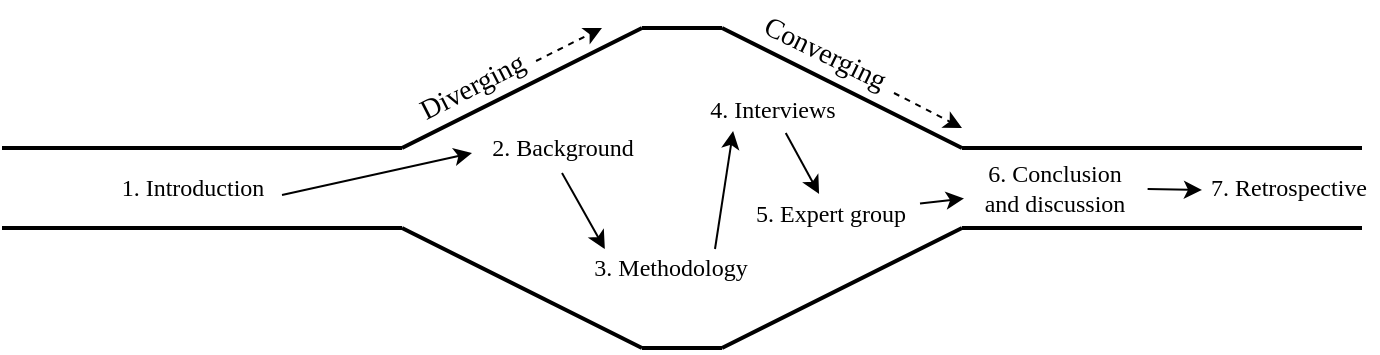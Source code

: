 <mxfile version="17.4.2" type="device"><diagram id="_GkALP4lcySEwYQduPJa" name="Page-1"><mxGraphModel dx="946" dy="672" grid="1" gridSize="10" guides="1" tooltips="1" connect="1" arrows="1" fold="1" page="1" pageScale="1" pageWidth="827" pageHeight="1169" math="0" shadow="0"><root><mxCell id="0"/><mxCell id="1" parent="0"/><mxCell id="DrgJFB9Jfnp0nGYI20hw-1" value="" style="endArrow=none;html=1;rounded=0;strokeWidth=2;" edge="1" parent="1"><mxGeometry width="50" height="50" relative="1" as="geometry"><mxPoint x="240" y="320" as="sourcePoint"/><mxPoint x="360" y="260" as="targetPoint"/></mxGeometry></mxCell><mxCell id="DrgJFB9Jfnp0nGYI20hw-2" value="" style="endArrow=none;html=1;rounded=0;strokeWidth=2;" edge="1" parent="1"><mxGeometry width="50" height="50" relative="1" as="geometry"><mxPoint x="240" y="360" as="sourcePoint"/><mxPoint x="360" y="420" as="targetPoint"/></mxGeometry></mxCell><mxCell id="DrgJFB9Jfnp0nGYI20hw-3" value="" style="endArrow=none;html=1;rounded=0;strokeWidth=2;" edge="1" parent="1"><mxGeometry width="50" height="50" relative="1" as="geometry"><mxPoint x="360" y="260" as="sourcePoint"/><mxPoint x="400" y="260" as="targetPoint"/></mxGeometry></mxCell><mxCell id="DrgJFB9Jfnp0nGYI20hw-4" value="" style="endArrow=none;html=1;rounded=0;strokeWidth=2;" edge="1" parent="1"><mxGeometry width="50" height="50" relative="1" as="geometry"><mxPoint x="360" y="420" as="sourcePoint"/><mxPoint x="400" y="420" as="targetPoint"/></mxGeometry></mxCell><mxCell id="DrgJFB9Jfnp0nGYI20hw-5" value="" style="endArrow=none;html=1;rounded=0;strokeWidth=2;" edge="1" parent="1"><mxGeometry width="50" height="50" relative="1" as="geometry"><mxPoint x="400" y="420" as="sourcePoint"/><mxPoint x="520" y="360" as="targetPoint"/></mxGeometry></mxCell><mxCell id="DrgJFB9Jfnp0nGYI20hw-6" value="" style="endArrow=none;html=1;rounded=0;strokeWidth=2;" edge="1" parent="1"><mxGeometry width="50" height="50" relative="1" as="geometry"><mxPoint x="400" y="260" as="sourcePoint"/><mxPoint x="520" y="320" as="targetPoint"/></mxGeometry></mxCell><mxCell id="DrgJFB9Jfnp0nGYI20hw-7" value="" style="endArrow=none;html=1;rounded=0;strokeWidth=2;" edge="1" parent="1"><mxGeometry width="50" height="50" relative="1" as="geometry"><mxPoint x="40" y="320" as="sourcePoint"/><mxPoint x="240" y="320" as="targetPoint"/></mxGeometry></mxCell><mxCell id="DrgJFB9Jfnp0nGYI20hw-8" value="" style="endArrow=none;html=1;rounded=0;strokeWidth=2;" edge="1" parent="1"><mxGeometry width="50" height="50" relative="1" as="geometry"><mxPoint x="40" y="360" as="sourcePoint"/><mxPoint x="240" y="360" as="targetPoint"/></mxGeometry></mxCell><mxCell id="DrgJFB9Jfnp0nGYI20hw-9" value="" style="endArrow=none;html=1;rounded=0;strokeWidth=2;" edge="1" parent="1"><mxGeometry width="50" height="50" relative="1" as="geometry"><mxPoint x="520" y="320" as="sourcePoint"/><mxPoint x="720" y="320" as="targetPoint"/></mxGeometry></mxCell><mxCell id="DrgJFB9Jfnp0nGYI20hw-10" value="" style="endArrow=none;html=1;rounded=0;strokeWidth=2;" edge="1" parent="1"><mxGeometry width="50" height="50" relative="1" as="geometry"><mxPoint x="520" y="360" as="sourcePoint"/><mxPoint x="720" y="360" as="targetPoint"/></mxGeometry></mxCell><mxCell id="DrgJFB9Jfnp0nGYI20hw-11" value="Converging" style="text;html=1;align=center;verticalAlign=middle;resizable=0;points=[];autosize=1;strokeColor=none;fillColor=none;rotation=26;fontFamily=CMU Sans Serif Medium;fontSize=14;" vertex="1" parent="1"><mxGeometry x="411" y="263" width="80" height="20" as="geometry"/></mxCell><mxCell id="DrgJFB9Jfnp0nGYI20hw-12" value="Diverging" style="text;html=1;align=center;verticalAlign=middle;resizable=0;points=[];autosize=1;strokeColor=none;fillColor=none;rotation=333;fontFamily=CMU Sans Serif Medium;fontSize=14;" vertex="1" parent="1"><mxGeometry x="240" y="280" width="70" height="20" as="geometry"/></mxCell><mxCell id="DrgJFB9Jfnp0nGYI20hw-13" value="1. Introduction" style="text;html=1;align=center;verticalAlign=middle;resizable=0;points=[];autosize=1;strokeColor=none;fillColor=none;fontFamily=CMU Sans Serif Medium;" vertex="1" parent="1"><mxGeometry x="90" y="330" width="90" height="20" as="geometry"/></mxCell><mxCell id="DrgJFB9Jfnp0nGYI20hw-14" value="2. Background" style="text;html=1;align=center;verticalAlign=middle;resizable=0;points=[];autosize=1;strokeColor=none;fillColor=none;fontFamily=CMU Sans Serif Medium;" vertex="1" parent="1"><mxGeometry x="275" y="310" width="90" height="20" as="geometry"/></mxCell><mxCell id="DrgJFB9Jfnp0nGYI20hw-15" value="3. Methodology" style="text;html=1;align=center;verticalAlign=middle;resizable=0;points=[];autosize=1;strokeColor=none;fillColor=none;fontFamily=CMU Sans Serif Medium;" vertex="1" parent="1"><mxGeometry x="329" y="370" width="90" height="20" as="geometry"/></mxCell><mxCell id="DrgJFB9Jfnp0nGYI20hw-16" value="4. Interviews" style="text;html=1;align=center;verticalAlign=middle;resizable=0;points=[];autosize=1;strokeColor=none;fillColor=none;fontFamily=CMU Sans Serif Medium;" vertex="1" parent="1"><mxGeometry x="385" y="291" width="80" height="20" as="geometry"/></mxCell><mxCell id="DrgJFB9Jfnp0nGYI20hw-17" value="5. Expert group" style="text;html=1;align=center;verticalAlign=middle;resizable=0;points=[];autosize=1;strokeColor=none;fillColor=none;fontFamily=CMU Sans Serif Medium;" vertex="1" parent="1"><mxGeometry x="409" y="343" width="90" height="20" as="geometry"/></mxCell><mxCell id="DrgJFB9Jfnp0nGYI20hw-18" value="6. Conclusion&lt;br style=&quot;font-size: 12px&quot;&gt;and discussion" style="text;html=1;align=center;verticalAlign=middle;resizable=0;points=[];autosize=1;strokeColor=none;fillColor=none;fontFamily=CMU Sans Serif Medium;fontSize=12;" vertex="1" parent="1"><mxGeometry x="521" y="325" width="90" height="30" as="geometry"/></mxCell><mxCell id="DrgJFB9Jfnp0nGYI20hw-19" value="" style="endArrow=classic;html=1;rounded=0;exitX=1;exitY=0.675;exitDx=0;exitDy=0;exitPerimeter=0;entryX=0;entryY=0.625;entryDx=0;entryDy=0;entryPerimeter=0;" edge="1" parent="1" source="DrgJFB9Jfnp0nGYI20hw-13" target="DrgJFB9Jfnp0nGYI20hw-14"><mxGeometry width="50" height="50" relative="1" as="geometry"><mxPoint x="270" y="240" as="sourcePoint"/><mxPoint x="320" y="190" as="targetPoint"/></mxGeometry></mxCell><mxCell id="DrgJFB9Jfnp0nGYI20hw-20" value="" style="endArrow=classic;html=1;rounded=0;exitX=0.5;exitY=1.125;exitDx=0;exitDy=0;exitPerimeter=0;entryX=0.138;entryY=0.025;entryDx=0;entryDy=0;entryPerimeter=0;" edge="1" parent="1" source="DrgJFB9Jfnp0nGYI20hw-14" target="DrgJFB9Jfnp0nGYI20hw-15"><mxGeometry width="50" height="50" relative="1" as="geometry"><mxPoint x="350" y="230" as="sourcePoint"/><mxPoint x="400" y="180" as="targetPoint"/></mxGeometry></mxCell><mxCell id="DrgJFB9Jfnp0nGYI20hw-21" value="" style="endArrow=classic;html=1;rounded=0;exitX=0.75;exitY=0.025;exitDx=0;exitDy=0;exitPerimeter=0;entryX=0.257;entryY=1.025;entryDx=0;entryDy=0;entryPerimeter=0;" edge="1" parent="1" source="DrgJFB9Jfnp0nGYI20hw-15" target="DrgJFB9Jfnp0nGYI20hw-16"><mxGeometry width="50" height="50" relative="1" as="geometry"><mxPoint x="480" y="560" as="sourcePoint"/><mxPoint x="530" y="510" as="targetPoint"/></mxGeometry></mxCell><mxCell id="DrgJFB9Jfnp0nGYI20hw-22" value="" style="endArrow=classic;html=1;rounded=0;exitX=0.586;exitY=1.075;exitDx=0;exitDy=0;exitPerimeter=0;" edge="1" parent="1" source="DrgJFB9Jfnp0nGYI20hw-16" target="DrgJFB9Jfnp0nGYI20hw-17"><mxGeometry width="50" height="50" relative="1" as="geometry"><mxPoint x="470" y="580" as="sourcePoint"/><mxPoint x="520" y="530" as="targetPoint"/></mxGeometry></mxCell><mxCell id="DrgJFB9Jfnp0nGYI20hw-23" value="" style="endArrow=classic;html=1;rounded=0;" edge="1" parent="1" source="DrgJFB9Jfnp0nGYI20hw-17" target="DrgJFB9Jfnp0nGYI20hw-18"><mxGeometry width="50" height="50" relative="1" as="geometry"><mxPoint x="570" y="480" as="sourcePoint"/><mxPoint x="620" y="430" as="targetPoint"/></mxGeometry></mxCell><mxCell id="DrgJFB9Jfnp0nGYI20hw-24" value="7. Retrospective" style="text;html=1;align=center;verticalAlign=middle;resizable=0;points=[];autosize=1;strokeColor=none;fillColor=none;fontFamily=CMU Sans Serif Medium;" vertex="1" parent="1"><mxGeometry x="638" y="330" width="90" height="20" as="geometry"/></mxCell><mxCell id="DrgJFB9Jfnp0nGYI20hw-25" value="" style="endArrow=classic;html=1;rounded=0;exitX=1.02;exitY=0.517;exitDx=0;exitDy=0;exitPerimeter=0;" edge="1" parent="1" source="DrgJFB9Jfnp0nGYI20hw-18"><mxGeometry width="50" height="50" relative="1" as="geometry"><mxPoint x="540" y="480" as="sourcePoint"/><mxPoint x="640" y="341" as="targetPoint"/></mxGeometry></mxCell><mxCell id="DrgJFB9Jfnp0nGYI20hw-28" value="" style="endArrow=classic;html=1;rounded=0;fontFamily=CMU Sans Serif Medium;fontSize=12;exitX=1;exitY=0.609;exitDx=0;exitDy=0;exitPerimeter=0;horizontal=1;dashed=1;strokeWidth=1;" edge="1" parent="1" source="DrgJFB9Jfnp0nGYI20hw-11"><mxGeometry width="50" height="50" relative="1" as="geometry"><mxPoint x="520" y="250" as="sourcePoint"/><mxPoint x="520" y="310" as="targetPoint"/></mxGeometry></mxCell><mxCell id="DrgJFB9Jfnp0nGYI20hw-30" value="" style="endArrow=classic;html=1;rounded=0;dashed=1;fontFamily=CMU Sans Serif Medium;fontSize=12;exitX=1.002;exitY=0.469;exitDx=0;exitDy=0;exitPerimeter=0;" edge="1" parent="1"><mxGeometry width="50" height="50" relative="1" as="geometry"><mxPoint x="307.028" y="276.494" as="sourcePoint"/><mxPoint x="340" y="260" as="targetPoint"/></mxGeometry></mxCell></root></mxGraphModel></diagram></mxfile>
